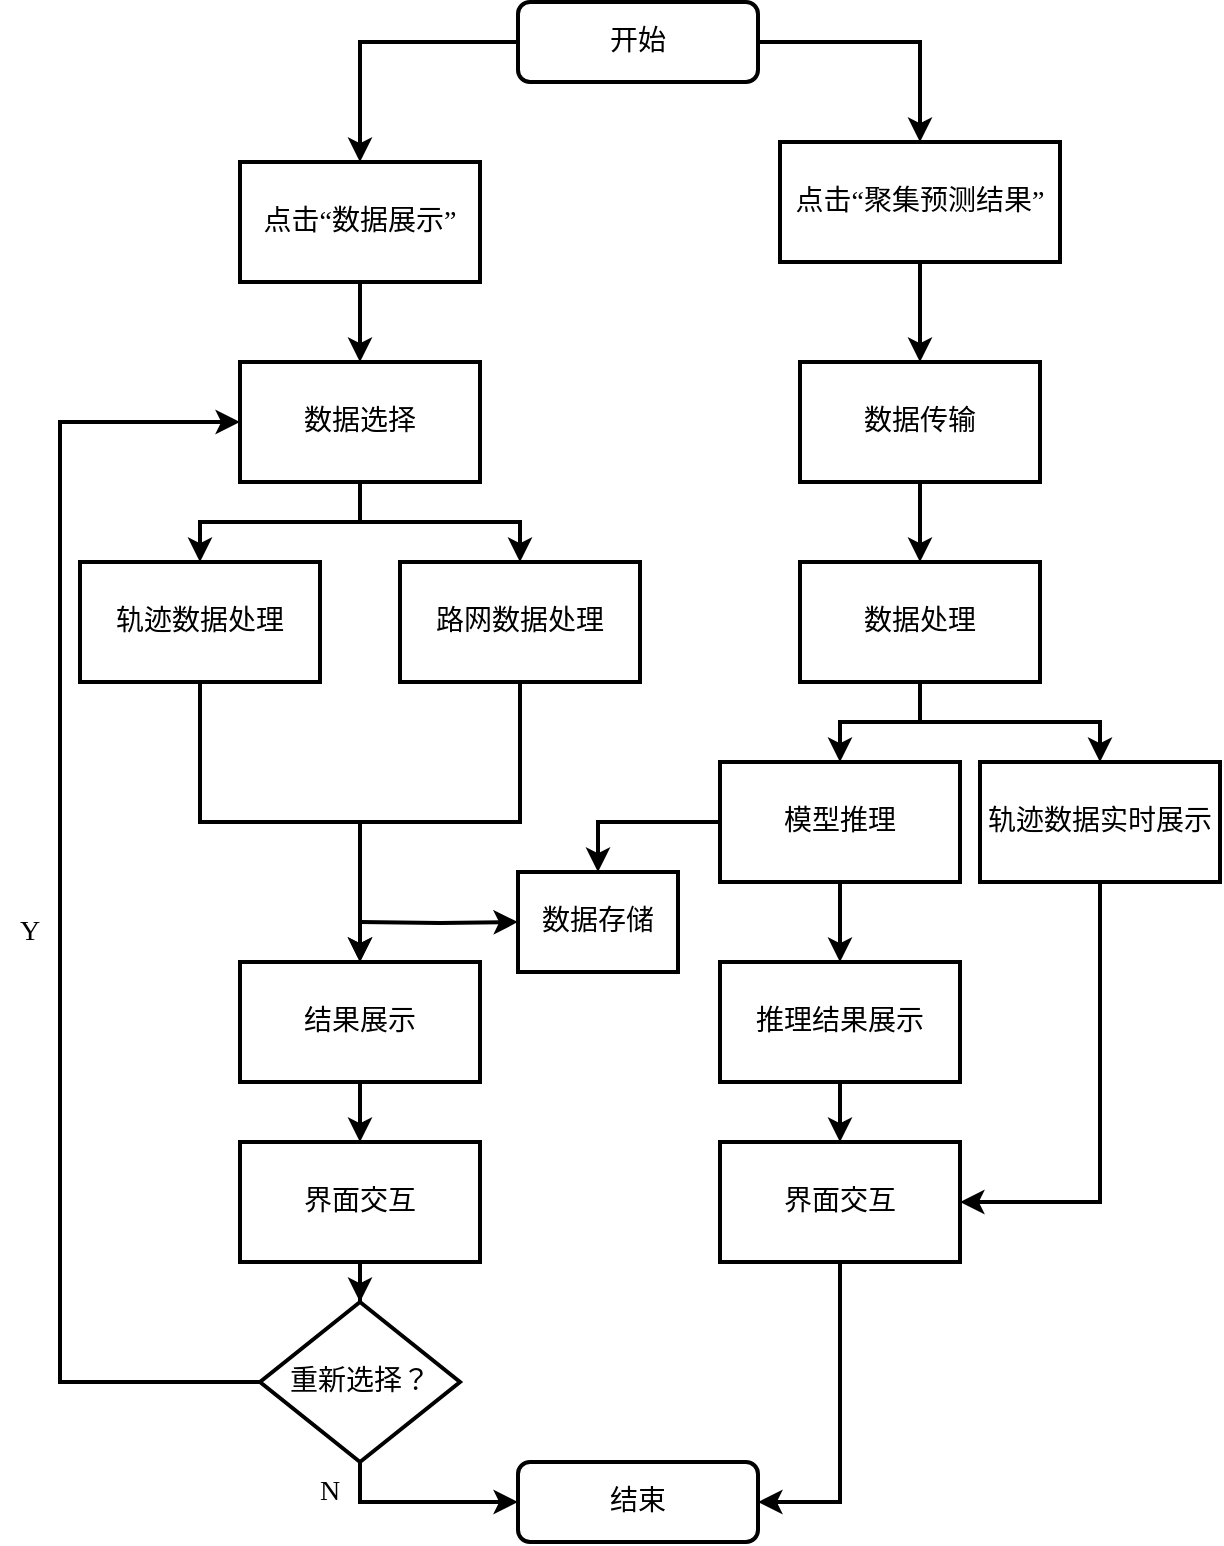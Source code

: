 <mxfile version="16.1.2" type="device"><diagram id="C5RBs43oDa-KdzZeNtuy" name="Page-1"><mxGraphModel dx="826" dy="506" grid="1" gridSize="10" guides="1" tooltips="1" connect="1" arrows="1" fold="1" page="1" pageScale="1" pageWidth="827" pageHeight="1169" math="0" shadow="0"><root><mxCell id="WIyWlLk6GJQsqaUBKTNV-0"/><mxCell id="WIyWlLk6GJQsqaUBKTNV-1" parent="WIyWlLk6GJQsqaUBKTNV-0"/><mxCell id="1mQi9tMxmWHnp11G-8YL-11" value="" style="edgeStyle=orthogonalEdgeStyle;rounded=0;orthogonalLoop=1;jettySize=auto;html=1;strokeWidth=2;" edge="1" parent="WIyWlLk6GJQsqaUBKTNV-1" source="WIyWlLk6GJQsqaUBKTNV-3" target="1mQi9tMxmWHnp11G-8YL-10"><mxGeometry relative="1" as="geometry"/></mxCell><mxCell id="1mQi9tMxmWHnp11G-8YL-13" value="" style="edgeStyle=orthogonalEdgeStyle;rounded=0;orthogonalLoop=1;jettySize=auto;html=1;strokeWidth=2;" edge="1" parent="WIyWlLk6GJQsqaUBKTNV-1" source="WIyWlLk6GJQsqaUBKTNV-3" target="1mQi9tMxmWHnp11G-8YL-12"><mxGeometry relative="1" as="geometry"/></mxCell><mxCell id="WIyWlLk6GJQsqaUBKTNV-3" value="&lt;font face=&quot;Times New Roman&quot; style=&quot;font-size: 14px&quot;&gt;开始&lt;/font&gt;" style="rounded=1;whiteSpace=wrap;html=1;fontSize=12;glass=0;strokeWidth=2;shadow=0;" parent="WIyWlLk6GJQsqaUBKTNV-1" vertex="1"><mxGeometry x="379" y="290" width="120" height="40" as="geometry"/></mxCell><mxCell id="1mQi9tMxmWHnp11G-8YL-15" value="" style="edgeStyle=orthogonalEdgeStyle;rounded=0;orthogonalLoop=1;jettySize=auto;html=1;strokeWidth=2;" edge="1" parent="WIyWlLk6GJQsqaUBKTNV-1" source="1mQi9tMxmWHnp11G-8YL-10" target="1mQi9tMxmWHnp11G-8YL-14"><mxGeometry relative="1" as="geometry"/></mxCell><mxCell id="1mQi9tMxmWHnp11G-8YL-10" value="&lt;font face=&quot;Times New Roman&quot; style=&quot;font-size: 14px&quot;&gt;点击“数据展示”&lt;/font&gt;" style="rounded=0;whiteSpace=wrap;html=1;strokeWidth=2;" vertex="1" parent="WIyWlLk6GJQsqaUBKTNV-1"><mxGeometry x="240" y="370" width="120" height="60" as="geometry"/></mxCell><mxCell id="1mQi9tMxmWHnp11G-8YL-34" value="" style="edgeStyle=orthogonalEdgeStyle;rounded=0;orthogonalLoop=1;jettySize=auto;html=1;strokeWidth=2;" edge="1" parent="WIyWlLk6GJQsqaUBKTNV-1" source="1mQi9tMxmWHnp11G-8YL-12" target="1mQi9tMxmWHnp11G-8YL-33"><mxGeometry relative="1" as="geometry"/></mxCell><mxCell id="1mQi9tMxmWHnp11G-8YL-12" value="&lt;font style=&quot;font-size: 14px&quot; face=&quot;Times New Roman&quot;&gt;点击“聚集预测结果”&lt;/font&gt;" style="rounded=0;whiteSpace=wrap;html=1;strokeWidth=2;" vertex="1" parent="WIyWlLk6GJQsqaUBKTNV-1"><mxGeometry x="510" y="360" width="140" height="60" as="geometry"/></mxCell><mxCell id="1mQi9tMxmWHnp11G-8YL-17" value="" style="edgeStyle=orthogonalEdgeStyle;rounded=0;orthogonalLoop=1;jettySize=auto;html=1;strokeWidth=2;" edge="1" parent="WIyWlLk6GJQsqaUBKTNV-1" source="1mQi9tMxmWHnp11G-8YL-14" target="1mQi9tMxmWHnp11G-8YL-16"><mxGeometry relative="1" as="geometry"/></mxCell><mxCell id="1mQi9tMxmWHnp11G-8YL-19" value="" style="edgeStyle=orthogonalEdgeStyle;rounded=0;orthogonalLoop=1;jettySize=auto;html=1;strokeWidth=2;" edge="1" parent="WIyWlLk6GJQsqaUBKTNV-1" source="1mQi9tMxmWHnp11G-8YL-14" target="1mQi9tMxmWHnp11G-8YL-18"><mxGeometry relative="1" as="geometry"/></mxCell><mxCell id="1mQi9tMxmWHnp11G-8YL-14" value="&lt;font face=&quot;Times New Roman&quot; style=&quot;font-size: 14px&quot;&gt;数据选择&lt;/font&gt;" style="whiteSpace=wrap;html=1;rounded=0;strokeWidth=2;" vertex="1" parent="WIyWlLk6GJQsqaUBKTNV-1"><mxGeometry x="240" y="470" width="120" height="60" as="geometry"/></mxCell><mxCell id="1mQi9tMxmWHnp11G-8YL-22" value="" style="edgeStyle=orthogonalEdgeStyle;rounded=0;orthogonalLoop=1;jettySize=auto;html=1;strokeWidth=2;" edge="1" parent="WIyWlLk6GJQsqaUBKTNV-1" source="1mQi9tMxmWHnp11G-8YL-16" target="1mQi9tMxmWHnp11G-8YL-21"><mxGeometry relative="1" as="geometry"/></mxCell><mxCell id="1mQi9tMxmWHnp11G-8YL-16" value="&lt;font style=&quot;font-size: 14px&quot; face=&quot;Times New Roman&quot;&gt;轨迹数据处理&lt;/font&gt;" style="whiteSpace=wrap;html=1;rounded=0;strokeWidth=2;" vertex="1" parent="WIyWlLk6GJQsqaUBKTNV-1"><mxGeometry x="160" y="570" width="120" height="60" as="geometry"/></mxCell><mxCell id="1mQi9tMxmWHnp11G-8YL-23" value="" style="edgeStyle=orthogonalEdgeStyle;rounded=0;orthogonalLoop=1;jettySize=auto;html=1;strokeWidth=2;" edge="1" parent="WIyWlLk6GJQsqaUBKTNV-1" source="1mQi9tMxmWHnp11G-8YL-18" target="1mQi9tMxmWHnp11G-8YL-21"><mxGeometry relative="1" as="geometry"/></mxCell><mxCell id="1mQi9tMxmWHnp11G-8YL-55" value="" style="edgeStyle=orthogonalEdgeStyle;rounded=0;orthogonalLoop=1;jettySize=auto;html=1;fontFamily=Times New Roman;fontSize=14;entryX=0;entryY=0.5;entryDx=0;entryDy=0;strokeWidth=2;" edge="1" parent="WIyWlLk6GJQsqaUBKTNV-1" target="1mQi9tMxmWHnp11G-8YL-51"><mxGeometry relative="1" as="geometry"><mxPoint x="300" y="750" as="sourcePoint"/><mxPoint x="480" y="600" as="targetPoint"/></mxGeometry></mxCell><mxCell id="1mQi9tMxmWHnp11G-8YL-18" value="&lt;font style=&quot;font-size: 14px&quot; face=&quot;Times New Roman&quot;&gt;路网数据处理&lt;/font&gt;" style="whiteSpace=wrap;html=1;rounded=0;strokeWidth=2;" vertex="1" parent="WIyWlLk6GJQsqaUBKTNV-1"><mxGeometry x="320" y="570" width="120" height="60" as="geometry"/></mxCell><mxCell id="1mQi9tMxmWHnp11G-8YL-25" value="" style="edgeStyle=orthogonalEdgeStyle;rounded=0;orthogonalLoop=1;jettySize=auto;html=1;strokeWidth=2;" edge="1" parent="WIyWlLk6GJQsqaUBKTNV-1" source="1mQi9tMxmWHnp11G-8YL-21" target="1mQi9tMxmWHnp11G-8YL-24"><mxGeometry relative="1" as="geometry"/></mxCell><mxCell id="1mQi9tMxmWHnp11G-8YL-21" value="&lt;font style=&quot;font-size: 14px&quot; face=&quot;Times New Roman&quot;&gt;结果展示&lt;/font&gt;" style="whiteSpace=wrap;html=1;rounded=0;strokeWidth=2;" vertex="1" parent="WIyWlLk6GJQsqaUBKTNV-1"><mxGeometry x="240" y="770" width="120" height="60" as="geometry"/></mxCell><mxCell id="1mQi9tMxmWHnp11G-8YL-29" value="" style="edgeStyle=orthogonalEdgeStyle;rounded=0;orthogonalLoop=1;jettySize=auto;html=1;strokeWidth=2;" edge="1" parent="WIyWlLk6GJQsqaUBKTNV-1" source="1mQi9tMxmWHnp11G-8YL-24" target="1mQi9tMxmWHnp11G-8YL-28"><mxGeometry relative="1" as="geometry"/></mxCell><mxCell id="1mQi9tMxmWHnp11G-8YL-24" value="&lt;font face=&quot;Times New Roman&quot; style=&quot;font-size: 14px&quot;&gt;界面交互&lt;/font&gt;" style="whiteSpace=wrap;html=1;rounded=0;strokeWidth=2;" vertex="1" parent="WIyWlLk6GJQsqaUBKTNV-1"><mxGeometry x="240" y="860" width="120" height="60" as="geometry"/></mxCell><mxCell id="1mQi9tMxmWHnp11G-8YL-31" value="" style="edgeStyle=orthogonalEdgeStyle;rounded=0;orthogonalLoop=1;jettySize=auto;html=1;entryX=0;entryY=0.5;entryDx=0;entryDy=0;strokeWidth=2;" edge="1" parent="WIyWlLk6GJQsqaUBKTNV-1" source="1mQi9tMxmWHnp11G-8YL-28" target="1mQi9tMxmWHnp11G-8YL-14"><mxGeometry relative="1" as="geometry"><mxPoint x="170" y="980" as="targetPoint"/><Array as="points"><mxPoint x="150" y="980"/><mxPoint x="150" y="500"/></Array></mxGeometry></mxCell><mxCell id="1mQi9tMxmWHnp11G-8YL-50" value="" style="edgeStyle=orthogonalEdgeStyle;rounded=0;orthogonalLoop=1;jettySize=auto;html=1;entryX=0;entryY=0.5;entryDx=0;entryDy=0;strokeWidth=2;exitX=0.5;exitY=1;exitDx=0;exitDy=0;" edge="1" parent="WIyWlLk6GJQsqaUBKTNV-1" source="1mQi9tMxmWHnp11G-8YL-28" target="1mQi9tMxmWHnp11G-8YL-32"><mxGeometry relative="1" as="geometry"><mxPoint x="189" y="1120" as="targetPoint"/><Array as="points"><mxPoint x="300" y="1040"/></Array></mxGeometry></mxCell><mxCell id="1mQi9tMxmWHnp11G-8YL-28" value="&lt;font face=&quot;Times New Roman&quot; style=&quot;font-size: 14px&quot;&gt;重新选择？&lt;/font&gt;" style="rhombus;whiteSpace=wrap;html=1;rounded=0;strokeWidth=2;" vertex="1" parent="WIyWlLk6GJQsqaUBKTNV-1"><mxGeometry x="250" y="940" width="100" height="80" as="geometry"/></mxCell><mxCell id="1mQi9tMxmWHnp11G-8YL-32" value="&lt;font face=&quot;Times New Roman&quot; style=&quot;font-size: 14px&quot;&gt;结束&lt;/font&gt;" style="rounded=1;whiteSpace=wrap;html=1;fontSize=12;glass=0;strokeWidth=2;shadow=0;" vertex="1" parent="WIyWlLk6GJQsqaUBKTNV-1"><mxGeometry x="379" y="1020" width="120" height="40" as="geometry"/></mxCell><mxCell id="1mQi9tMxmWHnp11G-8YL-36" value="" style="edgeStyle=orthogonalEdgeStyle;rounded=0;orthogonalLoop=1;jettySize=auto;html=1;strokeWidth=2;" edge="1" parent="WIyWlLk6GJQsqaUBKTNV-1" source="1mQi9tMxmWHnp11G-8YL-33" target="1mQi9tMxmWHnp11G-8YL-35"><mxGeometry relative="1" as="geometry"/></mxCell><mxCell id="1mQi9tMxmWHnp11G-8YL-33" value="&lt;font face=&quot;Times New Roman&quot; style=&quot;font-size: 14px&quot;&gt;数据传输&lt;/font&gt;" style="whiteSpace=wrap;html=1;rounded=0;strokeWidth=2;" vertex="1" parent="WIyWlLk6GJQsqaUBKTNV-1"><mxGeometry x="520" y="470" width="120" height="60" as="geometry"/></mxCell><mxCell id="1mQi9tMxmWHnp11G-8YL-38" value="" style="edgeStyle=orthogonalEdgeStyle;rounded=0;orthogonalLoop=1;jettySize=auto;html=1;strokeWidth=2;" edge="1" parent="WIyWlLk6GJQsqaUBKTNV-1" source="1mQi9tMxmWHnp11G-8YL-35" target="1mQi9tMxmWHnp11G-8YL-37"><mxGeometry relative="1" as="geometry"/></mxCell><mxCell id="1mQi9tMxmWHnp11G-8YL-40" value="" style="edgeStyle=orthogonalEdgeStyle;rounded=0;orthogonalLoop=1;jettySize=auto;html=1;strokeWidth=2;" edge="1" parent="WIyWlLk6GJQsqaUBKTNV-1" source="1mQi9tMxmWHnp11G-8YL-35" target="1mQi9tMxmWHnp11G-8YL-39"><mxGeometry relative="1" as="geometry"/></mxCell><mxCell id="1mQi9tMxmWHnp11G-8YL-35" value="&lt;font face=&quot;Times New Roman&quot; style=&quot;font-size: 14px&quot;&gt;数据处理&lt;/font&gt;" style="whiteSpace=wrap;html=1;rounded=0;strokeWidth=2;" vertex="1" parent="WIyWlLk6GJQsqaUBKTNV-1"><mxGeometry x="520" y="570" width="120" height="60" as="geometry"/></mxCell><mxCell id="1mQi9tMxmWHnp11G-8YL-46" value="" style="edgeStyle=orthogonalEdgeStyle;rounded=0;orthogonalLoop=1;jettySize=auto;html=1;entryX=1;entryY=0.5;entryDx=0;entryDy=0;strokeWidth=2;exitX=0.5;exitY=1;exitDx=0;exitDy=0;" edge="1" parent="WIyWlLk6GJQsqaUBKTNV-1" source="1mQi9tMxmWHnp11G-8YL-37" target="1mQi9tMxmWHnp11G-8YL-43"><mxGeometry relative="1" as="geometry"><mxPoint x="680" y="810" as="targetPoint"/><Array as="points"><mxPoint x="670" y="890"/></Array></mxGeometry></mxCell><mxCell id="1mQi9tMxmWHnp11G-8YL-37" value="&lt;font face=&quot;Times New Roman&quot; style=&quot;font-size: 14px&quot;&gt;轨迹数据实时展示&lt;/font&gt;" style="whiteSpace=wrap;html=1;rounded=0;strokeWidth=2;" vertex="1" parent="WIyWlLk6GJQsqaUBKTNV-1"><mxGeometry x="610" y="670" width="120" height="60" as="geometry"/></mxCell><mxCell id="1mQi9tMxmWHnp11G-8YL-42" value="" style="edgeStyle=orthogonalEdgeStyle;rounded=0;orthogonalLoop=1;jettySize=auto;html=1;strokeWidth=2;" edge="1" parent="WIyWlLk6GJQsqaUBKTNV-1" source="1mQi9tMxmWHnp11G-8YL-39" target="1mQi9tMxmWHnp11G-8YL-41"><mxGeometry relative="1" as="geometry"/></mxCell><mxCell id="1mQi9tMxmWHnp11G-8YL-53" value="" style="edgeStyle=orthogonalEdgeStyle;rounded=0;orthogonalLoop=1;jettySize=auto;html=1;fontFamily=Times New Roman;fontSize=14;entryX=0.5;entryY=0;entryDx=0;entryDy=0;strokeWidth=2;" edge="1" parent="WIyWlLk6GJQsqaUBKTNV-1" source="1mQi9tMxmWHnp11G-8YL-39" target="1mQi9tMxmWHnp11G-8YL-51"><mxGeometry relative="1" as="geometry"><mxPoint x="400" y="700" as="targetPoint"/></mxGeometry></mxCell><mxCell id="1mQi9tMxmWHnp11G-8YL-39" value="&lt;pre&gt;&lt;font face=&quot;Times New Roman&quot; style=&quot;font-size: 14px&quot;&gt;模型推理&lt;/font&gt;&lt;/pre&gt;" style="whiteSpace=wrap;html=1;rounded=0;strokeWidth=2;" vertex="1" parent="WIyWlLk6GJQsqaUBKTNV-1"><mxGeometry x="480" y="670" width="120" height="60" as="geometry"/></mxCell><mxCell id="1mQi9tMxmWHnp11G-8YL-44" value="" style="edgeStyle=orthogonalEdgeStyle;rounded=0;orthogonalLoop=1;jettySize=auto;html=1;strokeWidth=2;" edge="1" parent="WIyWlLk6GJQsqaUBKTNV-1" source="1mQi9tMxmWHnp11G-8YL-41" target="1mQi9tMxmWHnp11G-8YL-43"><mxGeometry relative="1" as="geometry"/></mxCell><mxCell id="1mQi9tMxmWHnp11G-8YL-41" value="&lt;font face=&quot;Times New Roman&quot; style=&quot;font-size: 14px&quot;&gt;推理结果展示&lt;/font&gt;" style="whiteSpace=wrap;html=1;rounded=0;strokeWidth=2;" vertex="1" parent="WIyWlLk6GJQsqaUBKTNV-1"><mxGeometry x="480" y="770" width="120" height="60" as="geometry"/></mxCell><mxCell id="1mQi9tMxmWHnp11G-8YL-48" value="" style="edgeStyle=orthogonalEdgeStyle;rounded=0;orthogonalLoop=1;jettySize=auto;html=1;entryX=1;entryY=0.5;entryDx=0;entryDy=0;strokeWidth=2;" edge="1" parent="WIyWlLk6GJQsqaUBKTNV-1" source="1mQi9tMxmWHnp11G-8YL-43" target="1mQi9tMxmWHnp11G-8YL-32"><mxGeometry relative="1" as="geometry"><mxPoint x="589" y="1010" as="targetPoint"/><Array as="points"><mxPoint x="540" y="1040"/></Array></mxGeometry></mxCell><mxCell id="1mQi9tMxmWHnp11G-8YL-43" value="&lt;font face=&quot;Times New Roman&quot; style=&quot;font-size: 14px&quot;&gt;界面交互&lt;/font&gt;" style="whiteSpace=wrap;html=1;rounded=0;strokeWidth=2;" vertex="1" parent="WIyWlLk6GJQsqaUBKTNV-1"><mxGeometry x="480" y="860" width="120" height="60" as="geometry"/></mxCell><mxCell id="1mQi9tMxmWHnp11G-8YL-51" value="&lt;font style=&quot;font-size: 14px&quot; face=&quot;Times New Roman&quot;&gt;数据存储&lt;/font&gt;" style="whiteSpace=wrap;html=1;rounded=0;strokeWidth=2;" vertex="1" parent="WIyWlLk6GJQsqaUBKTNV-1"><mxGeometry x="379" y="725" width="80" height="50" as="geometry"/></mxCell><mxCell id="1mQi9tMxmWHnp11G-8YL-56" value="&lt;font face=&quot;Times New Roman&quot; style=&quot;font-size: 14px&quot;&gt;Y&lt;/font&gt;" style="text;html=1;strokeColor=none;fillColor=none;align=center;verticalAlign=middle;whiteSpace=wrap;rounded=0;sketch=0;" vertex="1" parent="WIyWlLk6GJQsqaUBKTNV-1"><mxGeometry x="120" y="740" width="30" height="30" as="geometry"/></mxCell><mxCell id="1mQi9tMxmWHnp11G-8YL-57" value="&lt;font face=&quot;Times New Roman&quot; style=&quot;font-size: 14px&quot;&gt;N&lt;/font&gt;" style="text;html=1;strokeColor=none;fillColor=none;align=center;verticalAlign=middle;whiteSpace=wrap;rounded=0;sketch=0;" vertex="1" parent="WIyWlLk6GJQsqaUBKTNV-1"><mxGeometry x="270" y="1020" width="30" height="30" as="geometry"/></mxCell></root></mxGraphModel></diagram></mxfile>